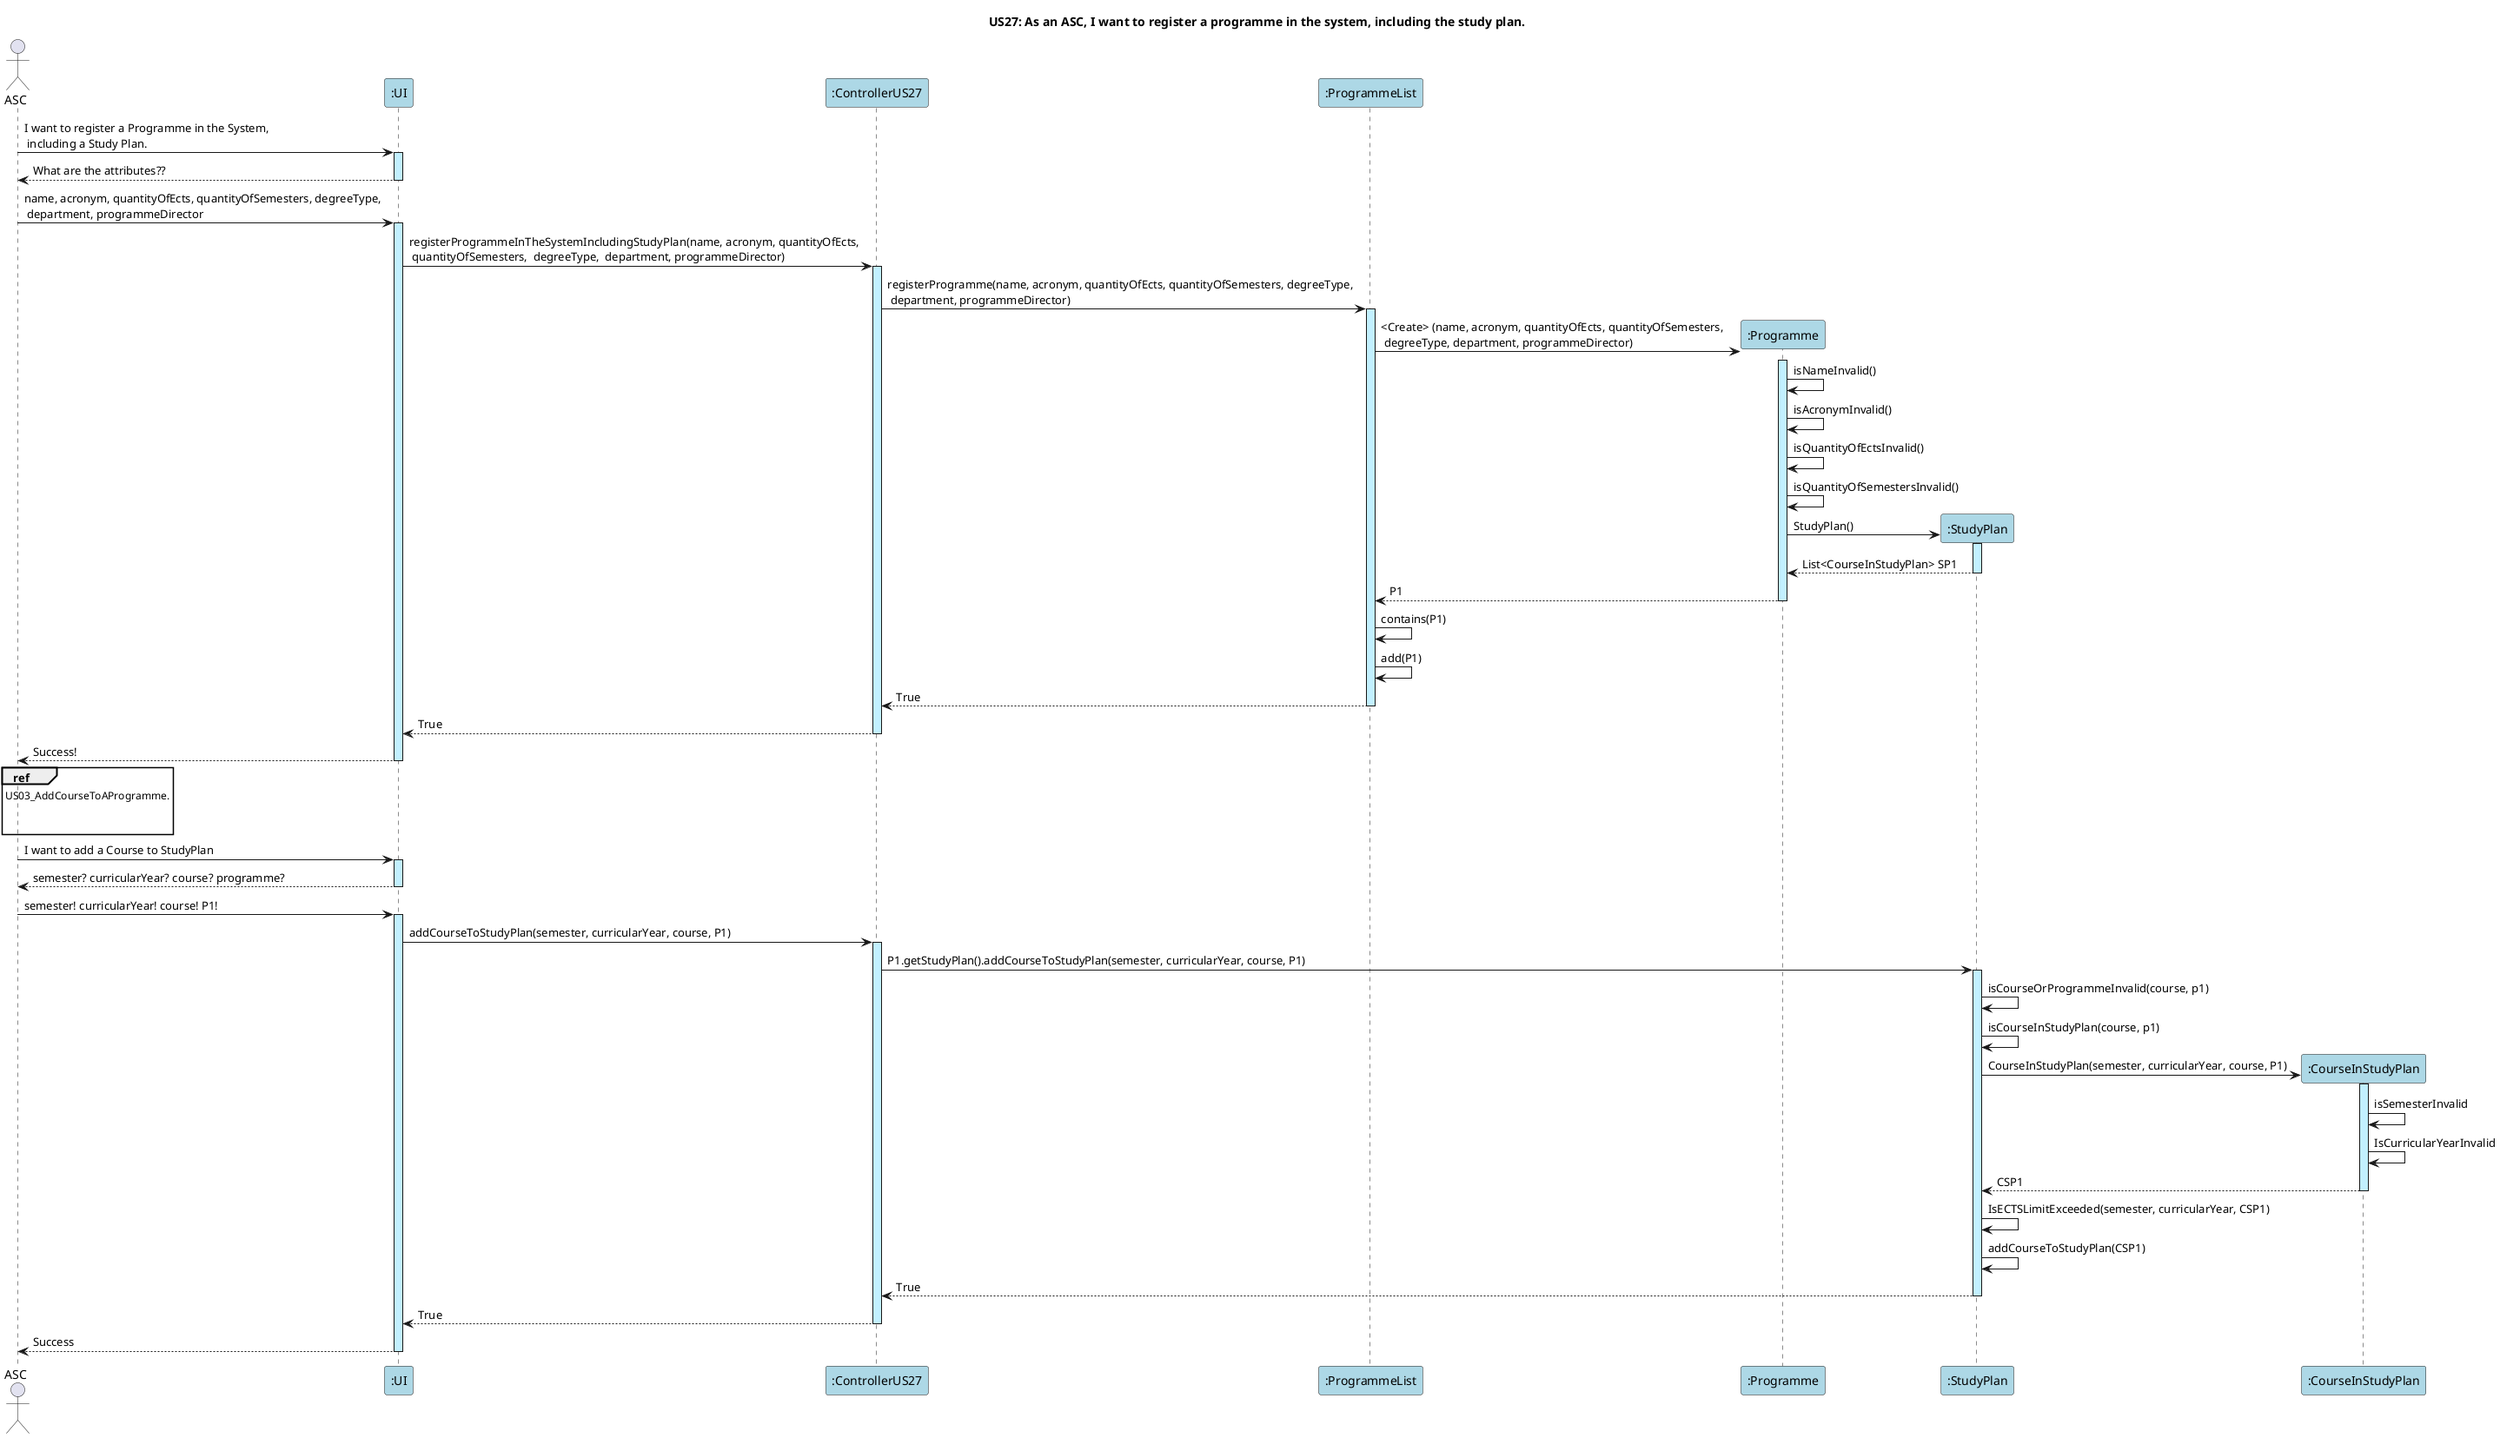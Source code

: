 @startuml

title US27: As an ASC, I want to register a programme in the system, including the study plan.

actor ASC as Admin

participant ":UI" as UI #lightblue
participant ":ControllerUS27" as C #lightblue
participant ":ProgrammeList" as PL #lightblue


Admin -> UI ++ #application : I want to register a Programme in the System,\n including a Study Plan.

UI --> Admin -- : What are the attributes??

Admin -> UI ++ #application : name, acronym, quantityOfEcts, quantityOfSemesters, degreeType, \n department, programmeDirector

UI -> C ++ #application : registerProgrammeInTheSystemIncludingStudyPlan(name, acronym, quantityOfEcts, \n quantityOfSemesters,  degreeType,  department, programmeDirector)

C -> PL ++ #application : registerProgramme(name, acronym, quantityOfEcts, quantityOfSemesters, degreeType, \n department, programmeDirector)

create ":Programme" as P #lightblue
PL -> P ++ #application : <Create> (name, acronym, quantityOfEcts, quantityOfSemesters, \n degreeType, department, programmeDirector)
P -> P : isNameInvalid()
P -> P : isAcronymInvalid()
P -> P : isQuantityOfEctsInvalid()
P -> P : isQuantityOfSemestersInvalid()

create ":StudyPlan" as SP #lightblue
P -> SP ++ #application : StudyPlan()
SP --> P -- : List<CourseInStudyPlan> SP1

P --> PL -- : P1

PL -> PL : contains(P1)
PL -> PL : add(P1)

PL --> C -- : True
C --> UI -- : True
UI --> Admin -- : Success!

ref over Admin
US03_AddCourseToAProgramme.


end ref

Admin -> UI ++ #application : I want to add a Course to StudyPlan
UI --> Admin -- : semester? curricularYear? course? programme?
Admin -> UI ++ #application : semester! curricularYear! course! P1!
UI -> C ++ #application : addCourseToStudyPlan(semester, curricularYear, course, P1)
C -> SP ++ #application : P1.getStudyPlan().addCourseToStudyPlan(semester, curricularYear, course, P1)
SP -> SP : isCourseOrProgrammeInvalid(course, p1)
SP -> SP : isCourseInStudyPlan(course, p1)

create ":CourseInStudyPlan" as CSP #lightblue

SP -> CSP ++ #application : CourseInStudyPlan(semester, curricularYear, course, P1)
CSP -> CSP : isSemesterInvalid
CSP -> CSP : IsCurricularYearInvalid

CSP --> SP -- : CSP1

SP -> SP : IsECTSLimitExceeded(semester, curricularYear, CSP1)
SP -> SP : addCourseToStudyPlan(CSP1)

SP --> C -- : True
C --> UI -- : True

UI --> Admin -- : Success

@enduml